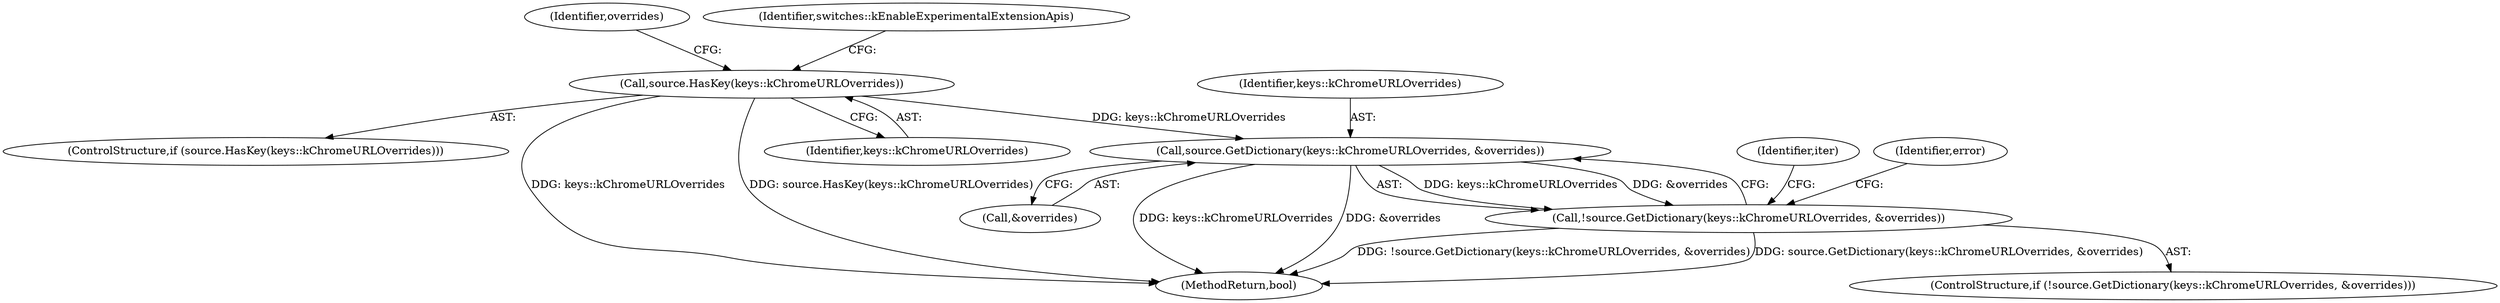 digraph "0_Chrome_c63f2b7fe4fe2977f858a8e36d5f48db17eff2e7_30@pointer" {
"1001620" [label="(Call,source.GetDictionary(keys::kChromeURLOverrides, &overrides))"];
"1001611" [label="(Call,source.HasKey(keys::kChromeURLOverrides))"];
"1001619" [label="(Call,!source.GetDictionary(keys::kChromeURLOverrides, &overrides))"];
"1001621" [label="(Identifier,keys::kChromeURLOverrides)"];
"1001610" [label="(ControlStructure,if (source.HasKey(keys::kChromeURLOverrides)))"];
"1001611" [label="(Call,source.HasKey(keys::kChromeURLOverrides))"];
"1001634" [label="(Identifier,iter)"];
"1001618" [label="(ControlStructure,if (!source.GetDictionary(keys::kChromeURLOverrides, &overrides)))"];
"1001622" [label="(Call,&overrides)"];
"1001620" [label="(Call,source.GetDictionary(keys::kChromeURLOverrides, &overrides))"];
"1002360" [label="(MethodReturn,bool)"];
"1001616" [label="(Identifier,overrides)"];
"1001612" [label="(Identifier,keys::kChromeURLOverrides)"];
"1001619" [label="(Call,!source.GetDictionary(keys::kChromeURLOverrides, &overrides))"];
"1001627" [label="(Identifier,error)"];
"1001675" [label="(Identifier,switches::kEnableExperimentalExtensionApis)"];
"1001620" -> "1001619"  [label="AST: "];
"1001620" -> "1001622"  [label="CFG: "];
"1001621" -> "1001620"  [label="AST: "];
"1001622" -> "1001620"  [label="AST: "];
"1001619" -> "1001620"  [label="CFG: "];
"1001620" -> "1002360"  [label="DDG: keys::kChromeURLOverrides"];
"1001620" -> "1002360"  [label="DDG: &overrides"];
"1001620" -> "1001619"  [label="DDG: keys::kChromeURLOverrides"];
"1001620" -> "1001619"  [label="DDG: &overrides"];
"1001611" -> "1001620"  [label="DDG: keys::kChromeURLOverrides"];
"1001611" -> "1001610"  [label="AST: "];
"1001611" -> "1001612"  [label="CFG: "];
"1001612" -> "1001611"  [label="AST: "];
"1001616" -> "1001611"  [label="CFG: "];
"1001675" -> "1001611"  [label="CFG: "];
"1001611" -> "1002360"  [label="DDG: keys::kChromeURLOverrides"];
"1001611" -> "1002360"  [label="DDG: source.HasKey(keys::kChromeURLOverrides)"];
"1001619" -> "1001618"  [label="AST: "];
"1001627" -> "1001619"  [label="CFG: "];
"1001634" -> "1001619"  [label="CFG: "];
"1001619" -> "1002360"  [label="DDG: !source.GetDictionary(keys::kChromeURLOverrides, &overrides)"];
"1001619" -> "1002360"  [label="DDG: source.GetDictionary(keys::kChromeURLOverrides, &overrides)"];
}
